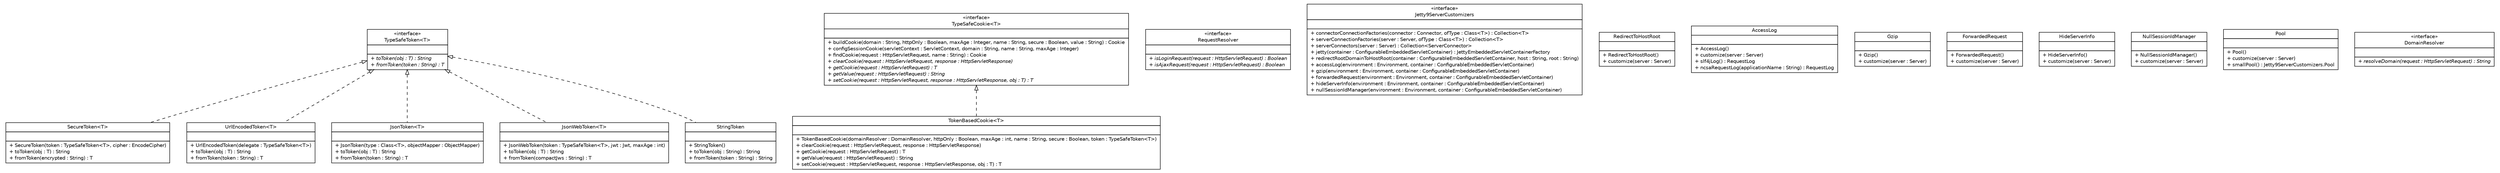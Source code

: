 #!/usr/local/bin/dot
#
# Class diagram 
# Generated by UMLGraph version R5_6-24-gf6e263 (http://www.umlgraph.org/)
#

digraph G {
	edge [fontname="Helvetica",fontsize=10,labelfontname="Helvetica",labelfontsize=10];
	node [fontname="Helvetica",fontsize=10,shape=plaintext];
	nodesep=0.25;
	ranksep=0.5;
	// cn.home1.oss.lib.webmvc.api.SecureToken<T>
	c55 [label=<<table title="cn.home1.oss.lib.webmvc.api.SecureToken" border="0" cellborder="1" cellspacing="0" cellpadding="2" port="p" href="./SecureToken.html">
		<tr><td><table border="0" cellspacing="0" cellpadding="1">
<tr><td align="center" balign="center"> SecureToken&lt;T&gt; </td></tr>
		</table></td></tr>
		<tr><td><table border="0" cellspacing="0" cellpadding="1">
<tr><td align="left" balign="left">  </td></tr>
		</table></td></tr>
		<tr><td><table border="0" cellspacing="0" cellpadding="1">
<tr><td align="left" balign="left"> + SecureToken(token : TypeSafeToken&lt;T&gt;, cipher : EncodeCipher) </td></tr>
<tr><td align="left" balign="left"> + toToken(obj : T) : String </td></tr>
<tr><td align="left" balign="left"> + fromToken(encrypted : String) : T </td></tr>
		</table></td></tr>
		</table>>, URL="./SecureToken.html", fontname="Helvetica", fontcolor="black", fontsize=10.0];
	// cn.home1.oss.lib.webmvc.api.UrlEncodedToken<T>
	c56 [label=<<table title="cn.home1.oss.lib.webmvc.api.UrlEncodedToken" border="0" cellborder="1" cellspacing="0" cellpadding="2" port="p" href="./UrlEncodedToken.html">
		<tr><td><table border="0" cellspacing="0" cellpadding="1">
<tr><td align="center" balign="center"> UrlEncodedToken&lt;T&gt; </td></tr>
		</table></td></tr>
		<tr><td><table border="0" cellspacing="0" cellpadding="1">
<tr><td align="left" balign="left">  </td></tr>
		</table></td></tr>
		<tr><td><table border="0" cellspacing="0" cellpadding="1">
<tr><td align="left" balign="left"> + UrlEncodedToken(delegate : TypeSafeToken&lt;T&gt;) </td></tr>
<tr><td align="left" balign="left"> + toToken(obj : T) : String </td></tr>
<tr><td align="left" balign="left"> + fromToken(token : String) : T </td></tr>
		</table></td></tr>
		</table>>, URL="./UrlEncodedToken.html", fontname="Helvetica", fontcolor="black", fontsize=10.0];
	// cn.home1.oss.lib.webmvc.api.TypeSafeCookie<T>
	c57 [label=<<table title="cn.home1.oss.lib.webmvc.api.TypeSafeCookie" border="0" cellborder="1" cellspacing="0" cellpadding="2" port="p" href="./TypeSafeCookie.html">
		<tr><td><table border="0" cellspacing="0" cellpadding="1">
<tr><td align="center" balign="center"> &#171;interface&#187; </td></tr>
<tr><td align="center" balign="center"> TypeSafeCookie&lt;T&gt; </td></tr>
		</table></td></tr>
		<tr><td><table border="0" cellspacing="0" cellpadding="1">
<tr><td align="left" balign="left">  </td></tr>
		</table></td></tr>
		<tr><td><table border="0" cellspacing="0" cellpadding="1">
<tr><td align="left" balign="left"> + buildCookie(domain : String, httpOnly : Boolean, maxAge : Integer, name : String, secure : Boolean, value : String) : Cookie </td></tr>
<tr><td align="left" balign="left"> + configSessionCookie(servletContext : ServletContext, domain : String, name : String, maxAge : Integer) </td></tr>
<tr><td align="left" balign="left"> + findCookie(request : HttpServletRequest, name : String) : Cookie </td></tr>
<tr><td align="left" balign="left"><font face="Helvetica-Oblique" point-size="10.0"> + clearCookie(request : HttpServletRequest, response : HttpServletResponse) </font></td></tr>
<tr><td align="left" balign="left"><font face="Helvetica-Oblique" point-size="10.0"> + getCookie(request : HttpServletRequest) : T </font></td></tr>
<tr><td align="left" balign="left"><font face="Helvetica-Oblique" point-size="10.0"> + getValue(request : HttpServletRequest) : String </font></td></tr>
<tr><td align="left" balign="left"><font face="Helvetica-Oblique" point-size="10.0"> + setCookie(request : HttpServletRequest, response : HttpServletResponse, obj : T) : T </font></td></tr>
		</table></td></tr>
		</table>>, URL="./TypeSafeCookie.html", fontname="Helvetica", fontcolor="black", fontsize=10.0];
	// cn.home1.oss.lib.webmvc.api.JsonToken<T>
	c58 [label=<<table title="cn.home1.oss.lib.webmvc.api.JsonToken" border="0" cellborder="1" cellspacing="0" cellpadding="2" port="p" href="./JsonToken.html">
		<tr><td><table border="0" cellspacing="0" cellpadding="1">
<tr><td align="center" balign="center"> JsonToken&lt;T&gt; </td></tr>
		</table></td></tr>
		<tr><td><table border="0" cellspacing="0" cellpadding="1">
<tr><td align="left" balign="left">  </td></tr>
		</table></td></tr>
		<tr><td><table border="0" cellspacing="0" cellpadding="1">
<tr><td align="left" balign="left"> + JsonToken(type : Class&lt;T&gt;, objectMapper : ObjectMapper) </td></tr>
<tr><td align="left" balign="left"> + toToken(obj : T) : String </td></tr>
<tr><td align="left" balign="left"> + fromToken(token : String) : T </td></tr>
		</table></td></tr>
		</table>>, URL="./JsonToken.html", fontname="Helvetica", fontcolor="black", fontsize=10.0];
	// cn.home1.oss.lib.webmvc.api.RequestResolver
	c59 [label=<<table title="cn.home1.oss.lib.webmvc.api.RequestResolver" border="0" cellborder="1" cellspacing="0" cellpadding="2" port="p" href="./RequestResolver.html">
		<tr><td><table border="0" cellspacing="0" cellpadding="1">
<tr><td align="center" balign="center"> &#171;interface&#187; </td></tr>
<tr><td align="center" balign="center"> RequestResolver </td></tr>
		</table></td></tr>
		<tr><td><table border="0" cellspacing="0" cellpadding="1">
<tr><td align="left" balign="left">  </td></tr>
		</table></td></tr>
		<tr><td><table border="0" cellspacing="0" cellpadding="1">
<tr><td align="left" balign="left"><font face="Helvetica-Oblique" point-size="10.0"> + isLoginRequest(request : HttpServletRequest) : Boolean </font></td></tr>
<tr><td align="left" balign="left"><font face="Helvetica-Oblique" point-size="10.0"> + isAjaxRequest(request : HttpServletRequest) : Boolean </font></td></tr>
		</table></td></tr>
		</table>>, URL="./RequestResolver.html", fontname="Helvetica", fontcolor="black", fontsize=10.0];
	// cn.home1.oss.lib.webmvc.api.JsonWebToken<T>
	c60 [label=<<table title="cn.home1.oss.lib.webmvc.api.JsonWebToken" border="0" cellborder="1" cellspacing="0" cellpadding="2" port="p" href="./JsonWebToken.html">
		<tr><td><table border="0" cellspacing="0" cellpadding="1">
<tr><td align="center" balign="center"> JsonWebToken&lt;T&gt; </td></tr>
		</table></td></tr>
		<tr><td><table border="0" cellspacing="0" cellpadding="1">
<tr><td align="left" balign="left">  </td></tr>
		</table></td></tr>
		<tr><td><table border="0" cellspacing="0" cellpadding="1">
<tr><td align="left" balign="left"> + JsonWebToken(token : TypeSafeToken&lt;T&gt;, jwt : Jwt, maxAge : int) </td></tr>
<tr><td align="left" balign="left"> + toToken(obj : T) : String </td></tr>
<tr><td align="left" balign="left"> + fromToken(compactJws : String) : T </td></tr>
		</table></td></tr>
		</table>>, URL="./JsonWebToken.html", fontname="Helvetica", fontcolor="black", fontsize=10.0];
	// cn.home1.oss.lib.webmvc.api.StringToken
	c61 [label=<<table title="cn.home1.oss.lib.webmvc.api.StringToken" border="0" cellborder="1" cellspacing="0" cellpadding="2" port="p" href="./StringToken.html">
		<tr><td><table border="0" cellspacing="0" cellpadding="1">
<tr><td align="center" balign="center"> StringToken </td></tr>
		</table></td></tr>
		<tr><td><table border="0" cellspacing="0" cellpadding="1">
<tr><td align="left" balign="left">  </td></tr>
		</table></td></tr>
		<tr><td><table border="0" cellspacing="0" cellpadding="1">
<tr><td align="left" balign="left"> + StringToken() </td></tr>
<tr><td align="left" balign="left"> + toToken(obj : String) : String </td></tr>
<tr><td align="left" balign="left"> + fromToken(token : String) : String </td></tr>
		</table></td></tr>
		</table>>, URL="./StringToken.html", fontname="Helvetica", fontcolor="black", fontsize=10.0];
	// cn.home1.oss.lib.webmvc.api.TokenBasedCookie<T>
	c62 [label=<<table title="cn.home1.oss.lib.webmvc.api.TokenBasedCookie" border="0" cellborder="1" cellspacing="0" cellpadding="2" port="p" href="./TokenBasedCookie.html">
		<tr><td><table border="0" cellspacing="0" cellpadding="1">
<tr><td align="center" balign="center"> TokenBasedCookie&lt;T&gt; </td></tr>
		</table></td></tr>
		<tr><td><table border="0" cellspacing="0" cellpadding="1">
<tr><td align="left" balign="left">  </td></tr>
		</table></td></tr>
		<tr><td><table border="0" cellspacing="0" cellpadding="1">
<tr><td align="left" balign="left"> + TokenBasedCookie(domainResolver : DomainResolver, httpOnly : Boolean, maxAge : int, name : String, secure : Boolean, token : TypeSafeToken&lt;T&gt;) </td></tr>
<tr><td align="left" balign="left"> + clearCookie(request : HttpServletRequest, response : HttpServletResponse) </td></tr>
<tr><td align="left" balign="left"> + getCookie(request : HttpServletRequest) : T </td></tr>
<tr><td align="left" balign="left"> + getValue(request : HttpServletRequest) : String </td></tr>
<tr><td align="left" balign="left"> + setCookie(request : HttpServletRequest, response : HttpServletResponse, obj : T) : T </td></tr>
		</table></td></tr>
		</table>>, URL="./TokenBasedCookie.html", fontname="Helvetica", fontcolor="black", fontsize=10.0];
	// cn.home1.oss.lib.webmvc.api.Jetty9ServerCustomizers
	c63 [label=<<table title="cn.home1.oss.lib.webmvc.api.Jetty9ServerCustomizers" border="0" cellborder="1" cellspacing="0" cellpadding="2" port="p" href="./Jetty9ServerCustomizers.html">
		<tr><td><table border="0" cellspacing="0" cellpadding="1">
<tr><td align="center" balign="center"> &#171;interface&#187; </td></tr>
<tr><td align="center" balign="center"> Jetty9ServerCustomizers </td></tr>
		</table></td></tr>
		<tr><td><table border="0" cellspacing="0" cellpadding="1">
<tr><td align="left" balign="left">  </td></tr>
		</table></td></tr>
		<tr><td><table border="0" cellspacing="0" cellpadding="1">
<tr><td align="left" balign="left"> + connectorConnectionFactories(connector : Connector, ofType : Class&lt;T&gt;) : Collection&lt;T&gt; </td></tr>
<tr><td align="left" balign="left"> + serverConnectionFactories(server : Server, ofType : Class&lt;T&gt;) : Collection&lt;T&gt; </td></tr>
<tr><td align="left" balign="left"> + serverConnectors(server : Server) : Collection&lt;ServerConnector&gt; </td></tr>
<tr><td align="left" balign="left"> + jetty(container : ConfigurableEmbeddedServletContainer) : JettyEmbeddedServletContainerFactory </td></tr>
<tr><td align="left" balign="left"> + redirectRootDomainToHostRoot(container : ConfigurableEmbeddedServletContainer, host : String, root : String) </td></tr>
<tr><td align="left" balign="left"> + accessLog(environment : Environment, container : ConfigurableEmbeddedServletContainer) </td></tr>
<tr><td align="left" balign="left"> + gzip(environment : Environment, container : ConfigurableEmbeddedServletContainer) </td></tr>
<tr><td align="left" balign="left"> + forwardedRequest(environment : Environment, container : ConfigurableEmbeddedServletContainer) </td></tr>
<tr><td align="left" balign="left"> + hideServerInfo(environment : Environment, container : ConfigurableEmbeddedServletContainer) </td></tr>
<tr><td align="left" balign="left"> + nullSessionIdManager(environment : Environment, container : ConfigurableEmbeddedServletContainer) </td></tr>
		</table></td></tr>
		</table>>, URL="./Jetty9ServerCustomizers.html", fontname="Helvetica", fontcolor="black", fontsize=10.0];
	// cn.home1.oss.lib.webmvc.api.Jetty9ServerCustomizers.RedirectToHostRoot
	c64 [label=<<table title="cn.home1.oss.lib.webmvc.api.Jetty9ServerCustomizers.RedirectToHostRoot" border="0" cellborder="1" cellspacing="0" cellpadding="2" port="p" href="./Jetty9ServerCustomizers.RedirectToHostRoot.html">
		<tr><td><table border="0" cellspacing="0" cellpadding="1">
<tr><td align="center" balign="center"> RedirectToHostRoot </td></tr>
		</table></td></tr>
		<tr><td><table border="0" cellspacing="0" cellpadding="1">
<tr><td align="left" balign="left">  </td></tr>
		</table></td></tr>
		<tr><td><table border="0" cellspacing="0" cellpadding="1">
<tr><td align="left" balign="left"> + RedirectToHostRoot() </td></tr>
<tr><td align="left" balign="left"> + customize(server : Server) </td></tr>
		</table></td></tr>
		</table>>, URL="./Jetty9ServerCustomizers.RedirectToHostRoot.html", fontname="Helvetica", fontcolor="black", fontsize=10.0];
	// cn.home1.oss.lib.webmvc.api.Jetty9ServerCustomizers.AccessLog
	c65 [label=<<table title="cn.home1.oss.lib.webmvc.api.Jetty9ServerCustomizers.AccessLog" border="0" cellborder="1" cellspacing="0" cellpadding="2" port="p" href="./Jetty9ServerCustomizers.AccessLog.html">
		<tr><td><table border="0" cellspacing="0" cellpadding="1">
<tr><td align="center" balign="center"> AccessLog </td></tr>
		</table></td></tr>
		<tr><td><table border="0" cellspacing="0" cellpadding="1">
<tr><td align="left" balign="left">  </td></tr>
		</table></td></tr>
		<tr><td><table border="0" cellspacing="0" cellpadding="1">
<tr><td align="left" balign="left"> + AccessLog() </td></tr>
<tr><td align="left" balign="left"> + customize(server : Server) </td></tr>
<tr><td align="left" balign="left"> + slf4jLog() : RequestLog </td></tr>
<tr><td align="left" balign="left"> + ncsaRequestLog(applicationName : String) : RequestLog </td></tr>
		</table></td></tr>
		</table>>, URL="./Jetty9ServerCustomizers.AccessLog.html", fontname="Helvetica", fontcolor="black", fontsize=10.0];
	// cn.home1.oss.lib.webmvc.api.Jetty9ServerCustomizers.Gzip
	c66 [label=<<table title="cn.home1.oss.lib.webmvc.api.Jetty9ServerCustomizers.Gzip" border="0" cellborder="1" cellspacing="0" cellpadding="2" port="p" href="./Jetty9ServerCustomizers.Gzip.html">
		<tr><td><table border="0" cellspacing="0" cellpadding="1">
<tr><td align="center" balign="center"> Gzip </td></tr>
		</table></td></tr>
		<tr><td><table border="0" cellspacing="0" cellpadding="1">
<tr><td align="left" balign="left">  </td></tr>
		</table></td></tr>
		<tr><td><table border="0" cellspacing="0" cellpadding="1">
<tr><td align="left" balign="left"> + Gzip() </td></tr>
<tr><td align="left" balign="left"> + customize(server : Server) </td></tr>
		</table></td></tr>
		</table>>, URL="./Jetty9ServerCustomizers.Gzip.html", fontname="Helvetica", fontcolor="black", fontsize=10.0];
	// cn.home1.oss.lib.webmvc.api.Jetty9ServerCustomizers.ForwardedRequest
	c67 [label=<<table title="cn.home1.oss.lib.webmvc.api.Jetty9ServerCustomizers.ForwardedRequest" border="0" cellborder="1" cellspacing="0" cellpadding="2" port="p" href="./Jetty9ServerCustomizers.ForwardedRequest.html">
		<tr><td><table border="0" cellspacing="0" cellpadding="1">
<tr><td align="center" balign="center"> ForwardedRequest </td></tr>
		</table></td></tr>
		<tr><td><table border="0" cellspacing="0" cellpadding="1">
<tr><td align="left" balign="left">  </td></tr>
		</table></td></tr>
		<tr><td><table border="0" cellspacing="0" cellpadding="1">
<tr><td align="left" balign="left"> + ForwardedRequest() </td></tr>
<tr><td align="left" balign="left"> + customize(server : Server) </td></tr>
		</table></td></tr>
		</table>>, URL="./Jetty9ServerCustomizers.ForwardedRequest.html", fontname="Helvetica", fontcolor="black", fontsize=10.0];
	// cn.home1.oss.lib.webmvc.api.Jetty9ServerCustomizers.HideServerInfo
	c68 [label=<<table title="cn.home1.oss.lib.webmvc.api.Jetty9ServerCustomizers.HideServerInfo" border="0" cellborder="1" cellspacing="0" cellpadding="2" port="p" href="./Jetty9ServerCustomizers.HideServerInfo.html">
		<tr><td><table border="0" cellspacing="0" cellpadding="1">
<tr><td align="center" balign="center"> HideServerInfo </td></tr>
		</table></td></tr>
		<tr><td><table border="0" cellspacing="0" cellpadding="1">
<tr><td align="left" balign="left">  </td></tr>
		</table></td></tr>
		<tr><td><table border="0" cellspacing="0" cellpadding="1">
<tr><td align="left" balign="left"> + HideServerInfo() </td></tr>
<tr><td align="left" balign="left"> + customize(server : Server) </td></tr>
		</table></td></tr>
		</table>>, URL="./Jetty9ServerCustomizers.HideServerInfo.html", fontname="Helvetica", fontcolor="black", fontsize=10.0];
	// cn.home1.oss.lib.webmvc.api.Jetty9ServerCustomizers.NullSessionIdManager
	c69 [label=<<table title="cn.home1.oss.lib.webmvc.api.Jetty9ServerCustomizers.NullSessionIdManager" border="0" cellborder="1" cellspacing="0" cellpadding="2" port="p" href="./Jetty9ServerCustomizers.NullSessionIdManager.html">
		<tr><td><table border="0" cellspacing="0" cellpadding="1">
<tr><td align="center" balign="center"> NullSessionIdManager </td></tr>
		</table></td></tr>
		<tr><td><table border="0" cellspacing="0" cellpadding="1">
<tr><td align="left" balign="left">  </td></tr>
		</table></td></tr>
		<tr><td><table border="0" cellspacing="0" cellpadding="1">
<tr><td align="left" balign="left"> + NullSessionIdManager() </td></tr>
<tr><td align="left" balign="left"> + customize(server : Server) </td></tr>
		</table></td></tr>
		</table>>, URL="./Jetty9ServerCustomizers.NullSessionIdManager.html", fontname="Helvetica", fontcolor="black", fontsize=10.0];
	// cn.home1.oss.lib.webmvc.api.Jetty9ServerCustomizers.Pool
	c70 [label=<<table title="cn.home1.oss.lib.webmvc.api.Jetty9ServerCustomizers.Pool" border="0" cellborder="1" cellspacing="0" cellpadding="2" port="p" href="./Jetty9ServerCustomizers.Pool.html">
		<tr><td><table border="0" cellspacing="0" cellpadding="1">
<tr><td align="center" balign="center"> Pool </td></tr>
		</table></td></tr>
		<tr><td><table border="0" cellspacing="0" cellpadding="1">
<tr><td align="left" balign="left">  </td></tr>
		</table></td></tr>
		<tr><td><table border="0" cellspacing="0" cellpadding="1">
<tr><td align="left" balign="left"> + Pool() </td></tr>
<tr><td align="left" balign="left"> + customize(server : Server) </td></tr>
<tr><td align="left" balign="left"> + smallPool() : Jetty9ServerCustomizers.Pool </td></tr>
		</table></td></tr>
		</table>>, URL="./Jetty9ServerCustomizers.Pool.html", fontname="Helvetica", fontcolor="black", fontsize=10.0];
	// cn.home1.oss.lib.webmvc.api.DomainResolver
	c71 [label=<<table title="cn.home1.oss.lib.webmvc.api.DomainResolver" border="0" cellborder="1" cellspacing="0" cellpadding="2" port="p" href="./DomainResolver.html">
		<tr><td><table border="0" cellspacing="0" cellpadding="1">
<tr><td align="center" balign="center"> &#171;interface&#187; </td></tr>
<tr><td align="center" balign="center"> DomainResolver </td></tr>
		</table></td></tr>
		<tr><td><table border="0" cellspacing="0" cellpadding="1">
<tr><td align="left" balign="left">  </td></tr>
		</table></td></tr>
		<tr><td><table border="0" cellspacing="0" cellpadding="1">
<tr><td align="left" balign="left"><font face="Helvetica-Oblique" point-size="10.0"> + resolveDomain(request : HttpServletRequest) : String </font></td></tr>
		</table></td></tr>
		</table>>, URL="./DomainResolver.html", fontname="Helvetica", fontcolor="black", fontsize=10.0];
	// cn.home1.oss.lib.webmvc.api.TypeSafeToken<T>
	c72 [label=<<table title="cn.home1.oss.lib.webmvc.api.TypeSafeToken" border="0" cellborder="1" cellspacing="0" cellpadding="2" port="p" href="./TypeSafeToken.html">
		<tr><td><table border="0" cellspacing="0" cellpadding="1">
<tr><td align="center" balign="center"> &#171;interface&#187; </td></tr>
<tr><td align="center" balign="center"> TypeSafeToken&lt;T&gt; </td></tr>
		</table></td></tr>
		<tr><td><table border="0" cellspacing="0" cellpadding="1">
<tr><td align="left" balign="left">  </td></tr>
		</table></td></tr>
		<tr><td><table border="0" cellspacing="0" cellpadding="1">
<tr><td align="left" balign="left"><font face="Helvetica-Oblique" point-size="10.0"> + toToken(obj : T) : String </font></td></tr>
<tr><td align="left" balign="left"><font face="Helvetica-Oblique" point-size="10.0"> + fromToken(token : String) : T </font></td></tr>
		</table></td></tr>
		</table>>, URL="./TypeSafeToken.html", fontname="Helvetica", fontcolor="black", fontsize=10.0];
	//cn.home1.oss.lib.webmvc.api.SecureToken<T> implements cn.home1.oss.lib.webmvc.api.TypeSafeToken<T>
	c72:p -> c55:p [dir=back,arrowtail=empty,style=dashed];
	//cn.home1.oss.lib.webmvc.api.UrlEncodedToken<T> implements cn.home1.oss.lib.webmvc.api.TypeSafeToken<T>
	c72:p -> c56:p [dir=back,arrowtail=empty,style=dashed];
	//cn.home1.oss.lib.webmvc.api.JsonToken<T> implements cn.home1.oss.lib.webmvc.api.TypeSafeToken<T>
	c72:p -> c58:p [dir=back,arrowtail=empty,style=dashed];
	//cn.home1.oss.lib.webmvc.api.JsonWebToken<T> implements cn.home1.oss.lib.webmvc.api.TypeSafeToken<T>
	c72:p -> c60:p [dir=back,arrowtail=empty,style=dashed];
	//cn.home1.oss.lib.webmvc.api.StringToken implements cn.home1.oss.lib.webmvc.api.TypeSafeToken<T>
	c72:p -> c61:p [dir=back,arrowtail=empty,style=dashed];
	//cn.home1.oss.lib.webmvc.api.TokenBasedCookie<T> implements cn.home1.oss.lib.webmvc.api.TypeSafeCookie<T>
	c57:p -> c62:p [dir=back,arrowtail=empty,style=dashed];
}

